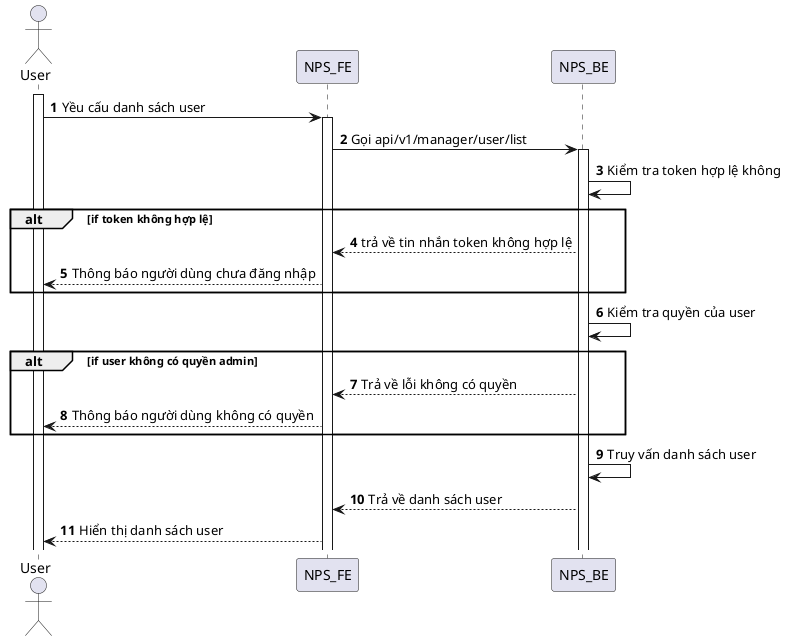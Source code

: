 @startuml
autonumber
actor User
activate User
User -> NPS_FE: Yều cấu danh sách user
activate NPS_FE
NPS_FE -> NPS_BE: Gọi api/v1/manager/user/list
activate NPS_BE
NPS_BE -> NPS_BE: Kiểm tra token hợp lệ không
alt if token không hợp lệ
NPS_BE --> NPS_FE: trả về tin nhắn token không hợp lệ
NPS_FE --> User: Thông báo người dùng chưa đăng nhập
end
NPS_BE -> NPS_BE: Kiểm tra quyền của user
alt if user không có quyền admin
NPS_BE --> NPS_FE: Trả về lỗi không có quyền
NPS_FE --> User: Thông báo người dùng không có quyền
end
NPS_BE -> NPS_BE: Truy vấn danh sách user
NPS_BE --> NPS_FE: Trả về danh sách user
NPS_FE --> User: Hiển thị danh sách user
@enduml